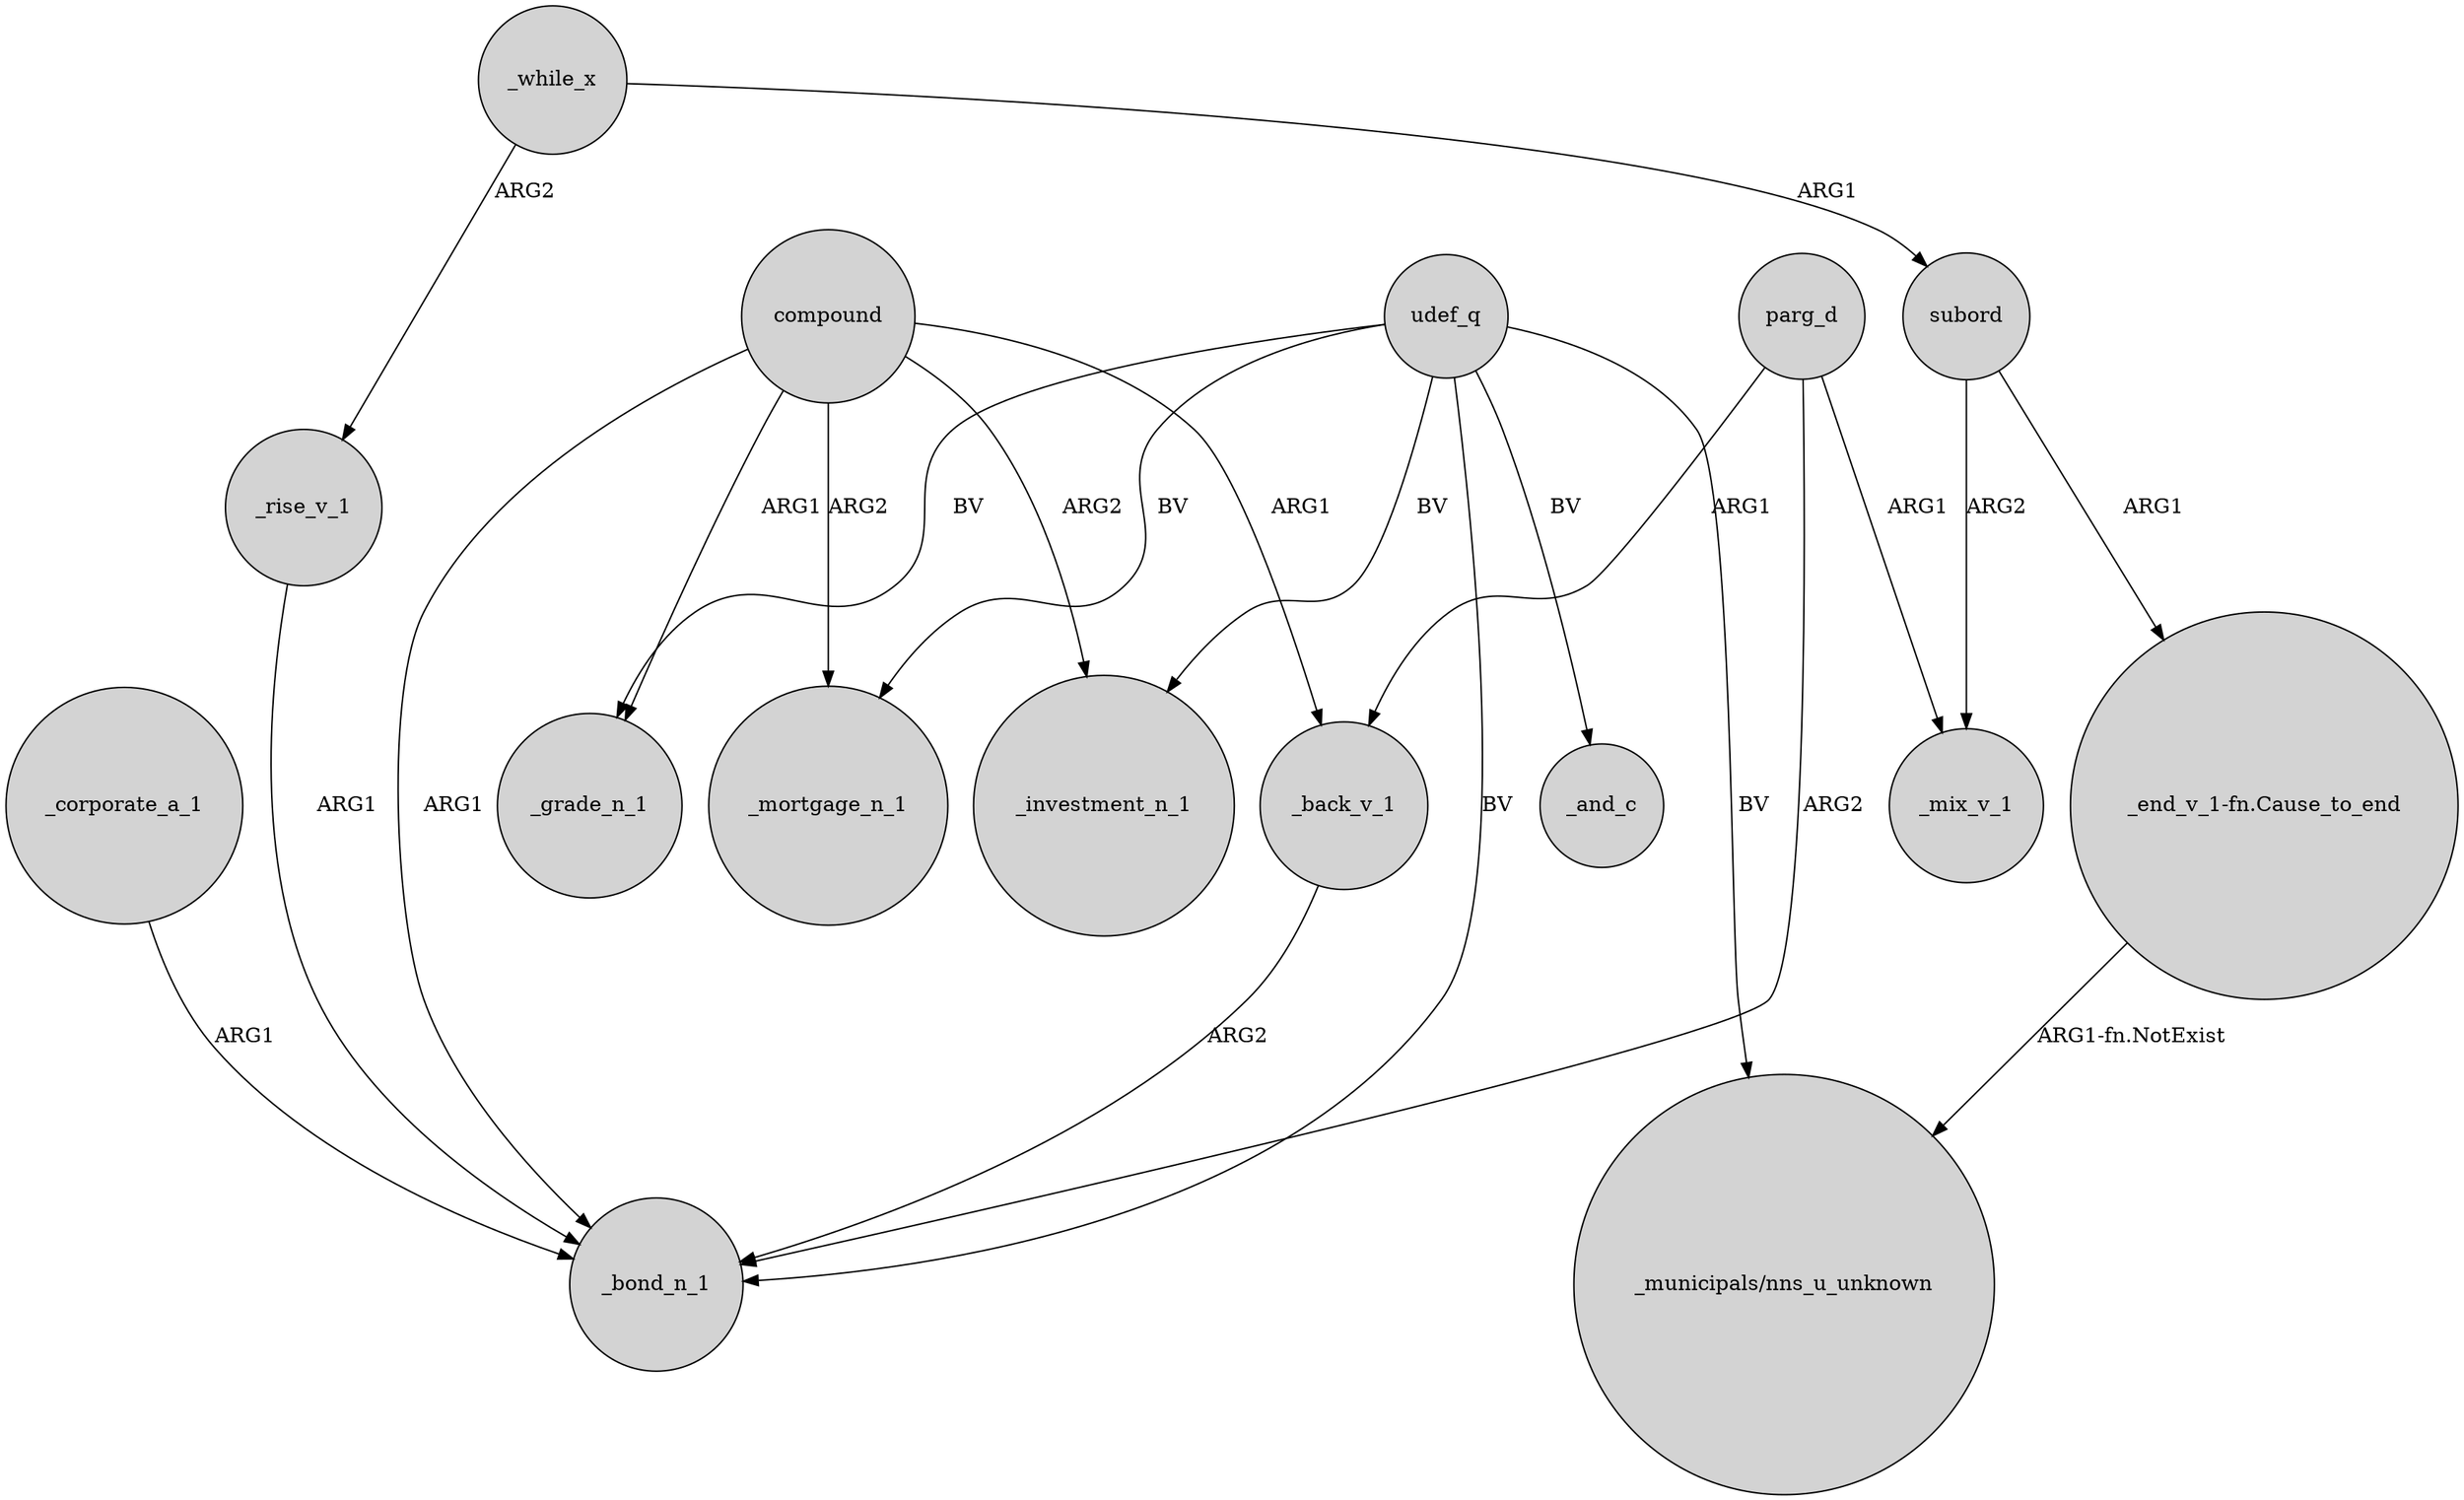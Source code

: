 digraph {
	node [shape=circle style=filled]
	_while_x -> _rise_v_1 [label=ARG2]
	udef_q -> _grade_n_1 [label=BV]
	udef_q -> _mortgage_n_1 [label=BV]
	parg_d -> _bond_n_1 [label=ARG2]
	_rise_v_1 -> _bond_n_1 [label=ARG1]
	compound -> _bond_n_1 [label=ARG1]
	compound -> _grade_n_1 [label=ARG1]
	_while_x -> subord [label=ARG1]
	compound -> _back_v_1 [label=ARG1]
	compound -> _mortgage_n_1 [label=ARG2]
	_corporate_a_1 -> _bond_n_1 [label=ARG1]
	compound -> _investment_n_1 [label=ARG2]
	subord -> _mix_v_1 [label=ARG2]
	subord -> "_end_v_1-fn.Cause_to_end" [label=ARG1]
	udef_q -> _bond_n_1 [label=BV]
	"_end_v_1-fn.Cause_to_end" -> "_municipals/nns_u_unknown" [label="ARG1-fn.NotExist"]
	parg_d -> _back_v_1 [label=ARG1]
	udef_q -> _investment_n_1 [label=BV]
	udef_q -> _and_c [label=BV]
	_back_v_1 -> _bond_n_1 [label=ARG2]
	parg_d -> _mix_v_1 [label=ARG1]
	udef_q -> "_municipals/nns_u_unknown" [label=BV]
}
